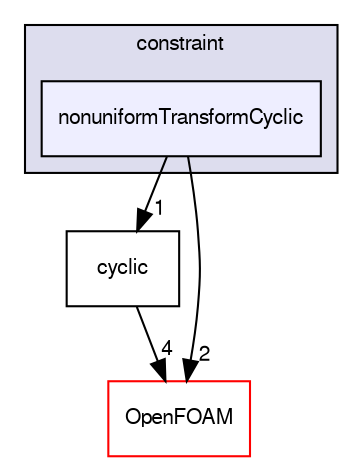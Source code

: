 digraph "src/finiteVolume/fvMesh/fvPatches/constraint/nonuniformTransformCyclic" {
  bgcolor=transparent;
  compound=true
  node [ fontsize="10", fontname="FreeSans"];
  edge [ labelfontsize="10", labelfontname="FreeSans"];
  subgraph clusterdir_9b55a90ed6410b18bd357d7a8a7e772f {
    graph [ bgcolor="#ddddee", pencolor="black", label="constraint" fontname="FreeSans", fontsize="10", URL="dir_9b55a90ed6410b18bd357d7a8a7e772f.html"]
  dir_6de92e144787a303f3b4f1f2f90f6263 [shape=box, label="nonuniformTransformCyclic", style="filled", fillcolor="#eeeeff", pencolor="black", URL="dir_6de92e144787a303f3b4f1f2f90f6263.html"];
  }
  dir_e3681668341888ce697868f3666c6877 [shape=box label="cyclic" URL="dir_e3681668341888ce697868f3666c6877.html"];
  dir_c5473ff19b20e6ec4dfe5c310b3778a8 [shape=box label="OpenFOAM" color="red" URL="dir_c5473ff19b20e6ec4dfe5c310b3778a8.html"];
  dir_e3681668341888ce697868f3666c6877->dir_c5473ff19b20e6ec4dfe5c310b3778a8 [headlabel="4", labeldistance=1.5 headhref="dir_000984_001732.html"];
  dir_6de92e144787a303f3b4f1f2f90f6263->dir_e3681668341888ce697868f3666c6877 [headlabel="1", labeldistance=1.5 headhref="dir_000989_000984.html"];
  dir_6de92e144787a303f3b4f1f2f90f6263->dir_c5473ff19b20e6ec4dfe5c310b3778a8 [headlabel="2", labeldistance=1.5 headhref="dir_000989_001732.html"];
}
